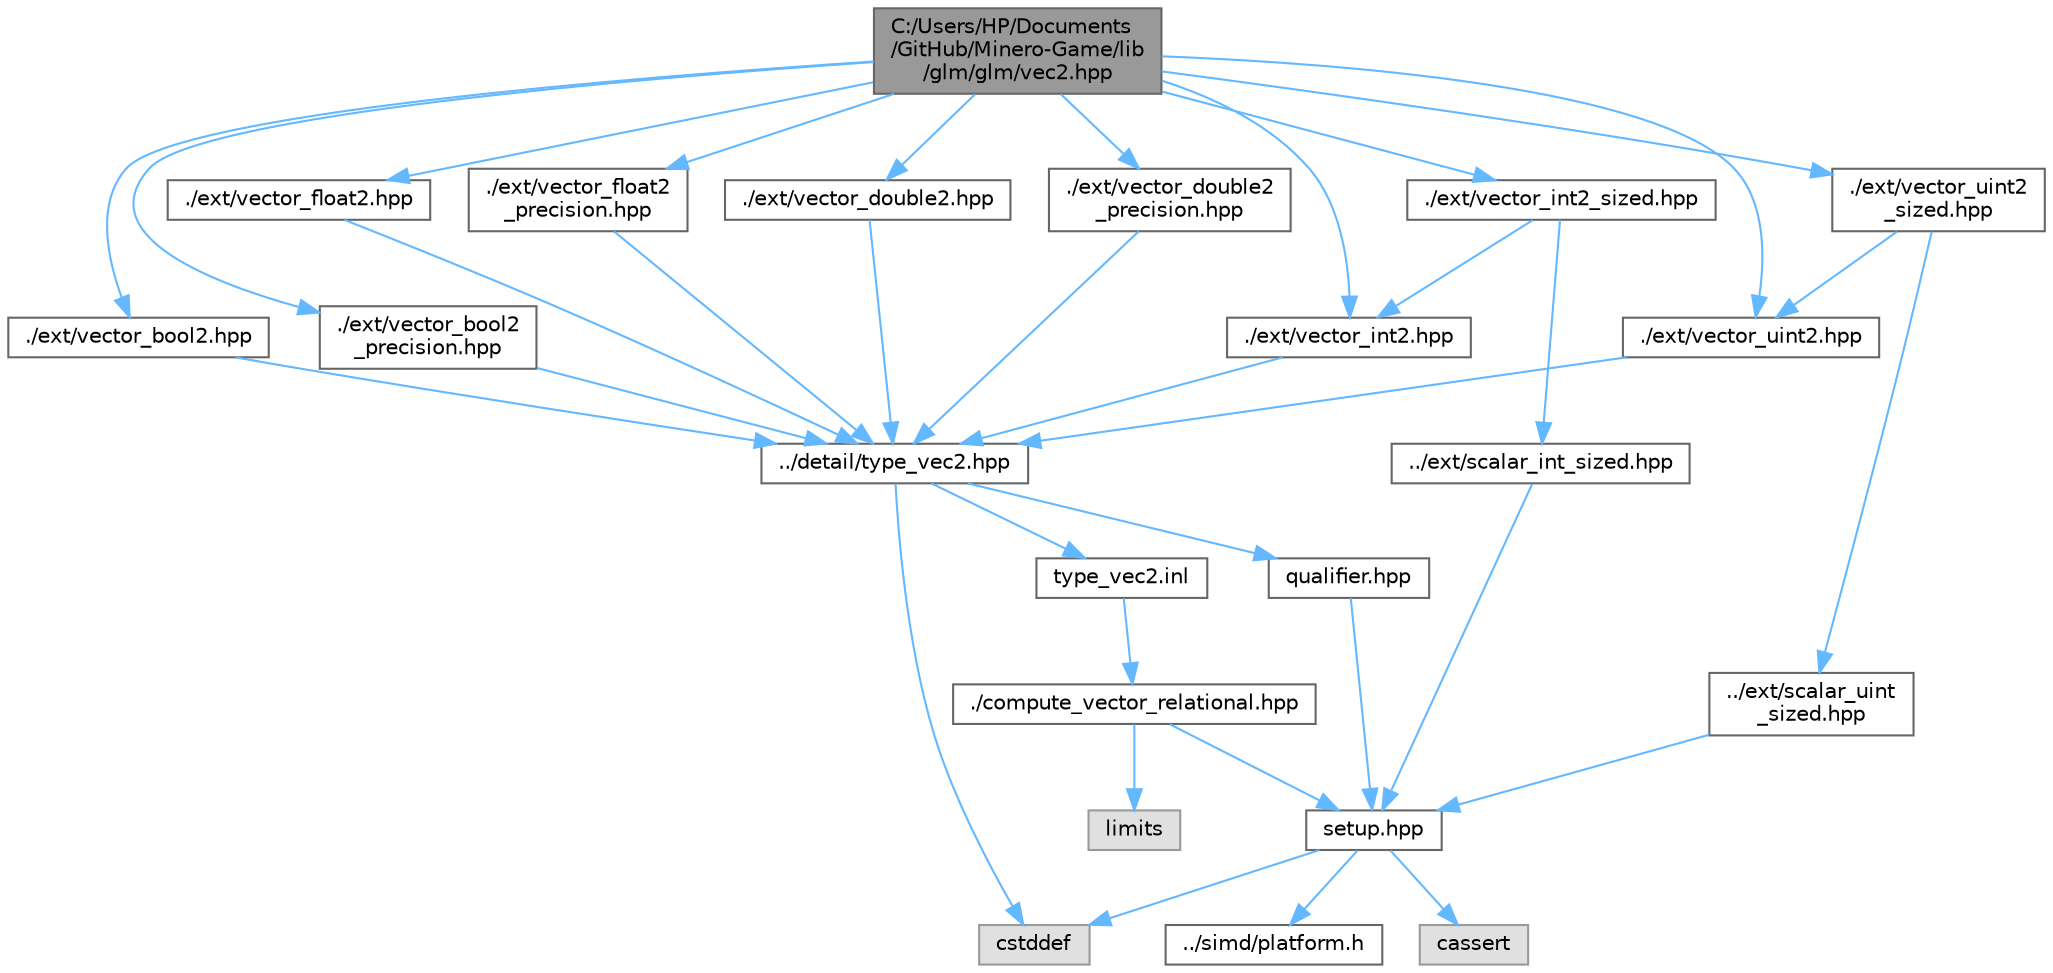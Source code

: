 digraph "C:/Users/HP/Documents/GitHub/Minero-Game/lib/glm/glm/vec2.hpp"
{
 // LATEX_PDF_SIZE
  bgcolor="transparent";
  edge [fontname=Helvetica,fontsize=10,labelfontname=Helvetica,labelfontsize=10];
  node [fontname=Helvetica,fontsize=10,shape=box,height=0.2,width=0.4];
  Node1 [id="Node000001",label="C:/Users/HP/Documents\l/GitHub/Minero-Game/lib\l/glm/glm/vec2.hpp",height=0.2,width=0.4,color="gray40", fillcolor="grey60", style="filled", fontcolor="black",tooltip=" "];
  Node1 -> Node2 [id="edge69_Node000001_Node000002",color="steelblue1",style="solid",tooltip=" "];
  Node2 [id="Node000002",label="./ext/vector_bool2.hpp",height=0.2,width=0.4,color="grey40", fillcolor="white", style="filled",URL="$lib_2glm_2glm_2ext_2vector__bool2_8hpp.html",tooltip=" "];
  Node2 -> Node3 [id="edge70_Node000002_Node000003",color="steelblue1",style="solid",tooltip=" "];
  Node3 [id="Node000003",label="../detail/type_vec2.hpp",height=0.2,width=0.4,color="grey40", fillcolor="white", style="filled",URL="$lib_2glm_2glm_2detail_2type__vec2_8hpp.html",tooltip=" "];
  Node3 -> Node4 [id="edge71_Node000003_Node000004",color="steelblue1",style="solid",tooltip=" "];
  Node4 [id="Node000004",label="qualifier.hpp",height=0.2,width=0.4,color="grey40", fillcolor="white", style="filled",URL="$lib_2glm_2glm_2detail_2qualifier_8hpp.html",tooltip=" "];
  Node4 -> Node5 [id="edge72_Node000004_Node000005",color="steelblue1",style="solid",tooltip=" "];
  Node5 [id="Node000005",label="setup.hpp",height=0.2,width=0.4,color="grey40", fillcolor="white", style="filled",URL="$lib_2glm_2glm_2detail_2setup_8hpp.html",tooltip=" "];
  Node5 -> Node6 [id="edge73_Node000005_Node000006",color="steelblue1",style="solid",tooltip=" "];
  Node6 [id="Node000006",label="cassert",height=0.2,width=0.4,color="grey60", fillcolor="#E0E0E0", style="filled",tooltip=" "];
  Node5 -> Node7 [id="edge74_Node000005_Node000007",color="steelblue1",style="solid",tooltip=" "];
  Node7 [id="Node000007",label="cstddef",height=0.2,width=0.4,color="grey60", fillcolor="#E0E0E0", style="filled",tooltip=" "];
  Node5 -> Node8 [id="edge75_Node000005_Node000008",color="steelblue1",style="solid",tooltip=" "];
  Node8 [id="Node000008",label="../simd/platform.h",height=0.2,width=0.4,color="grey40", fillcolor="white", style="filled",URL="$lib_2glm_2glm_2simd_2platform_8h.html",tooltip=" "];
  Node3 -> Node7 [id="edge76_Node000003_Node000007",color="steelblue1",style="solid",tooltip=" "];
  Node3 -> Node9 [id="edge77_Node000003_Node000009",color="steelblue1",style="solid",tooltip=" "];
  Node9 [id="Node000009",label="type_vec2.inl",height=0.2,width=0.4,color="grey40", fillcolor="white", style="filled",URL="$lib_2glm_2glm_2detail_2type__vec2_8inl.html",tooltip=" "];
  Node9 -> Node10 [id="edge78_Node000009_Node000010",color="steelblue1",style="solid",tooltip=" "];
  Node10 [id="Node000010",label="./compute_vector_relational.hpp",height=0.2,width=0.4,color="grey40", fillcolor="white", style="filled",URL="$lib_2glm_2glm_2detail_2compute__vector__relational_8hpp.html",tooltip=" "];
  Node10 -> Node5 [id="edge79_Node000010_Node000005",color="steelblue1",style="solid",tooltip=" "];
  Node10 -> Node11 [id="edge80_Node000010_Node000011",color="steelblue1",style="solid",tooltip=" "];
  Node11 [id="Node000011",label="limits",height=0.2,width=0.4,color="grey60", fillcolor="#E0E0E0", style="filled",tooltip=" "];
  Node1 -> Node12 [id="edge81_Node000001_Node000012",color="steelblue1",style="solid",tooltip=" "];
  Node12 [id="Node000012",label="./ext/vector_bool2\l_precision.hpp",height=0.2,width=0.4,color="grey40", fillcolor="white", style="filled",URL="$lib_2glm_2glm_2ext_2vector__bool2__precision_8hpp.html",tooltip=" "];
  Node12 -> Node3 [id="edge82_Node000012_Node000003",color="steelblue1",style="solid",tooltip=" "];
  Node1 -> Node13 [id="edge83_Node000001_Node000013",color="steelblue1",style="solid",tooltip=" "];
  Node13 [id="Node000013",label="./ext/vector_float2.hpp",height=0.2,width=0.4,color="grey40", fillcolor="white", style="filled",URL="$lib_2glm_2glm_2ext_2vector__float2_8hpp.html",tooltip=" "];
  Node13 -> Node3 [id="edge84_Node000013_Node000003",color="steelblue1",style="solid",tooltip=" "];
  Node1 -> Node14 [id="edge85_Node000001_Node000014",color="steelblue1",style="solid",tooltip=" "];
  Node14 [id="Node000014",label="./ext/vector_float2\l_precision.hpp",height=0.2,width=0.4,color="grey40", fillcolor="white", style="filled",URL="$lib_2glm_2glm_2ext_2vector__float2__precision_8hpp.html",tooltip=" "];
  Node14 -> Node3 [id="edge86_Node000014_Node000003",color="steelblue1",style="solid",tooltip=" "];
  Node1 -> Node15 [id="edge87_Node000001_Node000015",color="steelblue1",style="solid",tooltip=" "];
  Node15 [id="Node000015",label="./ext/vector_double2.hpp",height=0.2,width=0.4,color="grey40", fillcolor="white", style="filled",URL="$lib_2glm_2glm_2ext_2vector__double2_8hpp.html",tooltip=" "];
  Node15 -> Node3 [id="edge88_Node000015_Node000003",color="steelblue1",style="solid",tooltip=" "];
  Node1 -> Node16 [id="edge89_Node000001_Node000016",color="steelblue1",style="solid",tooltip=" "];
  Node16 [id="Node000016",label="./ext/vector_double2\l_precision.hpp",height=0.2,width=0.4,color="grey40", fillcolor="white", style="filled",URL="$lib_2glm_2glm_2ext_2vector__double2__precision_8hpp.html",tooltip=" "];
  Node16 -> Node3 [id="edge90_Node000016_Node000003",color="steelblue1",style="solid",tooltip=" "];
  Node1 -> Node17 [id="edge91_Node000001_Node000017",color="steelblue1",style="solid",tooltip=" "];
  Node17 [id="Node000017",label="./ext/vector_int2.hpp",height=0.2,width=0.4,color="grey40", fillcolor="white", style="filled",URL="$lib_2glm_2glm_2ext_2vector__int2_8hpp.html",tooltip=" "];
  Node17 -> Node3 [id="edge92_Node000017_Node000003",color="steelblue1",style="solid",tooltip=" "];
  Node1 -> Node18 [id="edge93_Node000001_Node000018",color="steelblue1",style="solid",tooltip=" "];
  Node18 [id="Node000018",label="./ext/vector_int2_sized.hpp",height=0.2,width=0.4,color="grey40", fillcolor="white", style="filled",URL="$lib_2glm_2glm_2ext_2vector__int2__sized_8hpp.html",tooltip=" "];
  Node18 -> Node17 [id="edge94_Node000018_Node000017",color="steelblue1",style="solid",tooltip=" "];
  Node18 -> Node19 [id="edge95_Node000018_Node000019",color="steelblue1",style="solid",tooltip=" "];
  Node19 [id="Node000019",label="../ext/scalar_int_sized.hpp",height=0.2,width=0.4,color="grey40", fillcolor="white", style="filled",URL="$lib_2glm_2glm_2ext_2scalar__int__sized_8hpp.html",tooltip=" "];
  Node19 -> Node5 [id="edge96_Node000019_Node000005",color="steelblue1",style="solid",tooltip=" "];
  Node1 -> Node20 [id="edge97_Node000001_Node000020",color="steelblue1",style="solid",tooltip=" "];
  Node20 [id="Node000020",label="./ext/vector_uint2.hpp",height=0.2,width=0.4,color="grey40", fillcolor="white", style="filled",URL="$lib_2glm_2glm_2ext_2vector__uint2_8hpp.html",tooltip=" "];
  Node20 -> Node3 [id="edge98_Node000020_Node000003",color="steelblue1",style="solid",tooltip=" "];
  Node1 -> Node21 [id="edge99_Node000001_Node000021",color="steelblue1",style="solid",tooltip=" "];
  Node21 [id="Node000021",label="./ext/vector_uint2\l_sized.hpp",height=0.2,width=0.4,color="grey40", fillcolor="white", style="filled",URL="$lib_2glm_2glm_2ext_2vector__uint2__sized_8hpp.html",tooltip=" "];
  Node21 -> Node20 [id="edge100_Node000021_Node000020",color="steelblue1",style="solid",tooltip=" "];
  Node21 -> Node22 [id="edge101_Node000021_Node000022",color="steelblue1",style="solid",tooltip=" "];
  Node22 [id="Node000022",label="../ext/scalar_uint\l_sized.hpp",height=0.2,width=0.4,color="grey40", fillcolor="white", style="filled",URL="$lib_2glm_2glm_2ext_2scalar__uint__sized_8hpp.html",tooltip=" "];
  Node22 -> Node5 [id="edge102_Node000022_Node000005",color="steelblue1",style="solid",tooltip=" "];
}
